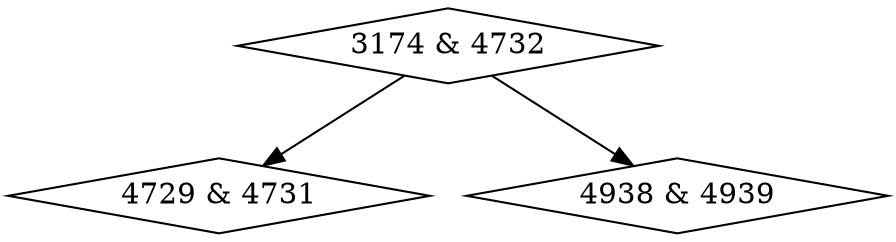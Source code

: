 digraph {
0 [label = "3174 & 4732", shape = diamond];
1 [label = "4729 & 4731", shape = diamond];
2 [label = "4938 & 4939", shape = diamond];
0->1;
0->2;
}
